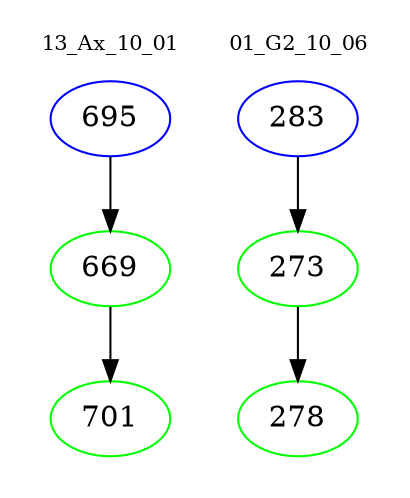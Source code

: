 digraph{
subgraph cluster_0 {
color = white
label = "13_Ax_10_01";
fontsize=10;
T0_695 [label="695", color="blue"]
T0_695 -> T0_669 [color="black"]
T0_669 [label="669", color="green"]
T0_669 -> T0_701 [color="black"]
T0_701 [label="701", color="green"]
}
subgraph cluster_1 {
color = white
label = "01_G2_10_06";
fontsize=10;
T1_283 [label="283", color="blue"]
T1_283 -> T1_273 [color="black"]
T1_273 [label="273", color="green"]
T1_273 -> T1_278 [color="black"]
T1_278 [label="278", color="green"]
}
}

